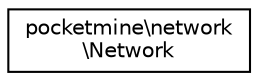 digraph "Graphical Class Hierarchy"
{
 // INTERACTIVE_SVG=YES
 // LATEX_PDF_SIZE
  edge [fontname="Helvetica",fontsize="10",labelfontname="Helvetica",labelfontsize="10"];
  node [fontname="Helvetica",fontsize="10",shape=record];
  rankdir="LR";
  Node0 [label="pocketmine\\network\l\\Network",height=0.2,width=0.4,color="black", fillcolor="white", style="filled",URL="$df/d91/classpocketmine_1_1network_1_1_network.html",tooltip=" "];
}

